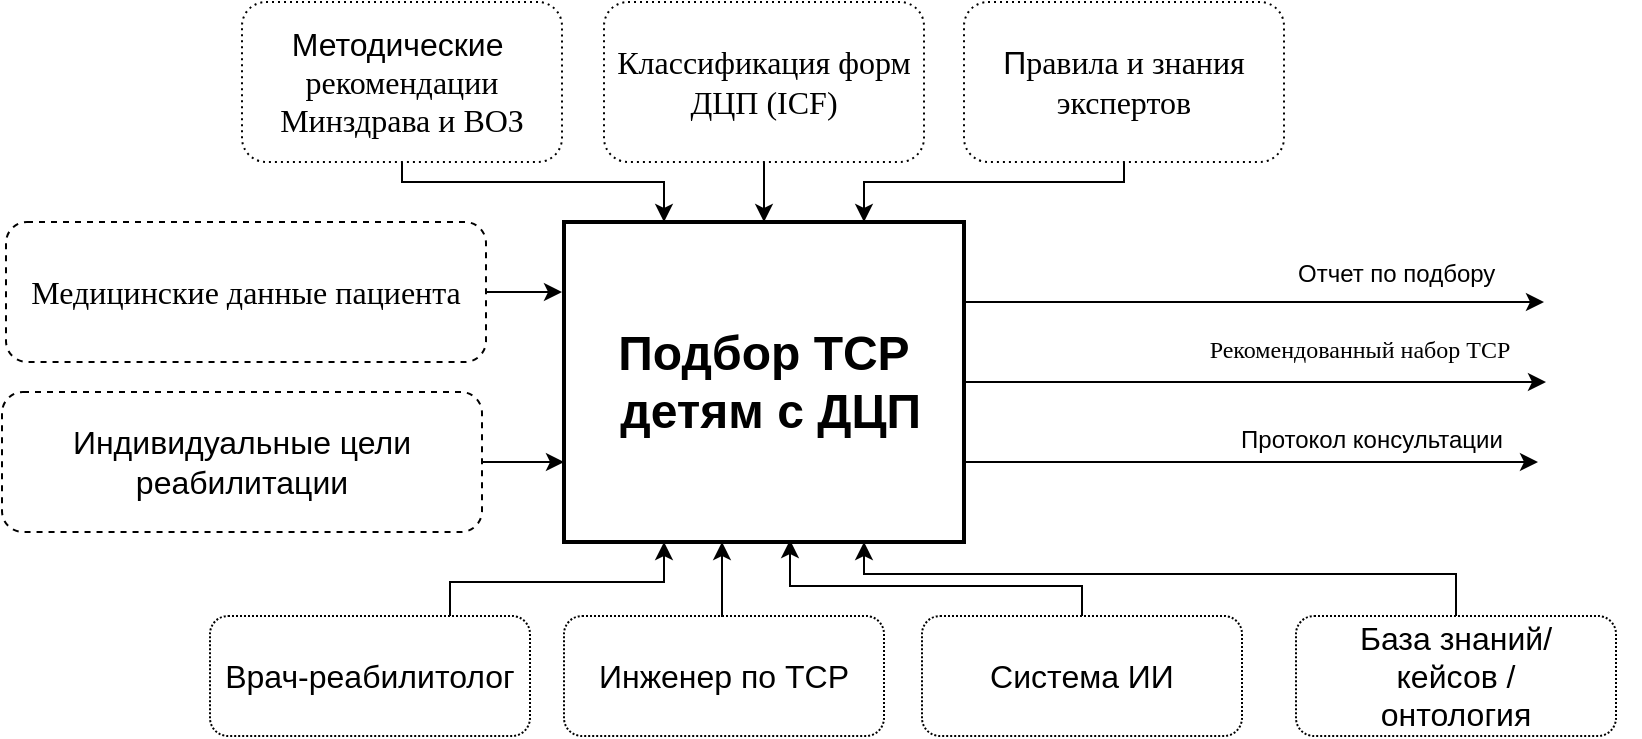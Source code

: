 <mxfile border="50" scale="3" compressed="false" locked="false" version="27.1.3">
  <diagram name="Blank" id="YmL12bMKpDGza6XwsDPr">
    <mxGraphModel dx="931" dy="571" grid="0" gridSize="10" guides="1" tooltips="1" connect="1" arrows="1" fold="1" page="0" pageScale="1" pageWidth="827" pageHeight="1169" background="none" math="1" shadow="0">
      <root>
        <mxCell id="X5NqExCQtvZxIxQ7pmgY-0" />
        <mxCell id="1" parent="X5NqExCQtvZxIxQ7pmgY-0" />
        <mxCell id="iDkN2FxSkFB0QoTPlB-i-15" style="edgeStyle=orthogonalEdgeStyle;rounded=0;orthogonalLoop=1;jettySize=auto;html=1;exitX=1;exitY=0.5;exitDx=0;exitDy=0;" parent="1" source="iDkN2FxSkFB0QoTPlB-i-1" edge="1">
          <mxGeometry relative="1" as="geometry">
            <mxPoint x="306" y="269" as="targetPoint" />
          </mxGeometry>
        </mxCell>
        <mxCell id="iDkN2FxSkFB0QoTPlB-i-1" value="&lt;div style=&quot;text-align: left;&quot;&gt;&lt;font face=&quot;Times&quot;&gt;Медицинские данные&amp;nbsp;&lt;/font&gt;&lt;span style=&quot;font-family: Times; background-color: transparent; color: light-dark(rgb(0, 0, 0), rgb(255, 255, 255));&quot;&gt;пациента&lt;/span&gt;&lt;/div&gt;" style="rounded=1;whiteSpace=wrap;html=1;fontSize=16;dashed=1;glass=0;" parent="1" vertex="1">
          <mxGeometry x="28" y="234" width="240" height="70" as="geometry" />
        </mxCell>
        <mxCell id="iDkN2FxSkFB0QoTPlB-i-19" style="edgeStyle=orthogonalEdgeStyle;rounded=0;orthogonalLoop=1;jettySize=auto;html=1;exitX=1;exitY=0.5;exitDx=0;exitDy=0;entryX=0;entryY=0.75;entryDx=0;entryDy=0;" parent="1" source="iDkN2FxSkFB0QoTPlB-i-6" target="iDkN2FxSkFB0QoTPlB-i-10" edge="1">
          <mxGeometry relative="1" as="geometry" />
        </mxCell>
        <mxCell id="iDkN2FxSkFB0QoTPlB-i-6" value="Индивидуальные цели реабилитации" style="rounded=1;whiteSpace=wrap;html=1;fontSize=16;dashed=1;" parent="1" vertex="1">
          <mxGeometry x="26" y="319" width="240" height="70" as="geometry" />
        </mxCell>
        <mxCell id="yS_BppXNrRtbRSFfcM85-10" style="edgeStyle=orthogonalEdgeStyle;rounded=0;orthogonalLoop=1;jettySize=auto;html=1;exitX=1;exitY=0.25;exitDx=0;exitDy=0;" edge="1" parent="1" source="iDkN2FxSkFB0QoTPlB-i-10">
          <mxGeometry relative="1" as="geometry">
            <mxPoint x="797" y="274" as="targetPoint" />
          </mxGeometry>
        </mxCell>
        <mxCell id="yS_BppXNrRtbRSFfcM85-15" style="edgeStyle=orthogonalEdgeStyle;rounded=0;orthogonalLoop=1;jettySize=auto;html=1;exitX=1;exitY=0.5;exitDx=0;exitDy=0;" edge="1" parent="1" source="iDkN2FxSkFB0QoTPlB-i-10">
          <mxGeometry relative="1" as="geometry">
            <mxPoint x="798" y="314" as="targetPoint" />
          </mxGeometry>
        </mxCell>
        <mxCell id="yS_BppXNrRtbRSFfcM85-16" style="edgeStyle=orthogonalEdgeStyle;rounded=0;orthogonalLoop=1;jettySize=auto;html=1;exitX=1;exitY=0.75;exitDx=0;exitDy=0;" edge="1" parent="1" source="iDkN2FxSkFB0QoTPlB-i-10">
          <mxGeometry relative="1" as="geometry">
            <mxPoint x="794" y="354" as="targetPoint" />
          </mxGeometry>
        </mxCell>
        <mxCell id="iDkN2FxSkFB0QoTPlB-i-10" value="Подбор ТСР&lt;div&gt;&amp;nbsp;детям с ДЦП&lt;/div&gt;" style="rounded=0;whiteSpace=wrap;html=1;fontSize=24;fontStyle=1;strokeWidth=2;" parent="1" vertex="1">
          <mxGeometry x="307" y="234" width="200" height="160" as="geometry" />
        </mxCell>
        <mxCell id="iDkN2FxSkFB0QoTPlB-i-35" style="edgeStyle=orthogonalEdgeStyle;rounded=0;orthogonalLoop=1;jettySize=auto;html=1;exitX=0.5;exitY=1;exitDx=0;exitDy=0;entryX=0.25;entryY=0;entryDx=0;entryDy=0;" parent="1" source="iDkN2FxSkFB0QoTPlB-i-23" target="iDkN2FxSkFB0QoTPlB-i-10" edge="1">
          <mxGeometry relative="1" as="geometry">
            <Array as="points">
              <mxPoint x="226" y="214" />
              <mxPoint x="357" y="214" />
            </Array>
          </mxGeometry>
        </mxCell>
        <mxCell id="iDkN2FxSkFB0QoTPlB-i-23" value="Методические&amp;nbsp;&lt;div&gt;&lt;span style=&quot;font-family: Times; text-align: start; background-color: transparent; color: light-dark(rgb(0, 0, 0), rgb(255, 255, 255));&quot;&gt;рекомендации Минздрава и ВОЗ&lt;/span&gt;&lt;/div&gt;" style="rounded=1;whiteSpace=wrap;html=1;fontSize=16;dashed=1;dashPattern=1 2;" parent="1" vertex="1">
          <mxGeometry x="146" y="124" width="160" height="80" as="geometry" />
        </mxCell>
        <mxCell id="iDkN2FxSkFB0QoTPlB-i-33" style="edgeStyle=orthogonalEdgeStyle;rounded=0;orthogonalLoop=1;jettySize=auto;html=1;exitX=0.5;exitY=1;exitDx=0;exitDy=0;entryX=0.5;entryY=0;entryDx=0;entryDy=0;" parent="1" source="iDkN2FxSkFB0QoTPlB-i-24" target="iDkN2FxSkFB0QoTPlB-i-10" edge="1">
          <mxGeometry relative="1" as="geometry" />
        </mxCell>
        <mxCell id="iDkN2FxSkFB0QoTPlB-i-24" value="&lt;span style=&quot;font-family: Times; text-align: start; background-color: transparent; color: light-dark(rgb(0, 0, 0), rgb(255, 255, 255));&quot;&gt;Классификация форм ДЦП (ICF)&lt;/span&gt;" style="rounded=1;whiteSpace=wrap;html=1;fontSize=16;dashed=1;dashPattern=1 2;" parent="1" vertex="1">
          <mxGeometry x="327" y="124" width="160" height="80" as="geometry" />
        </mxCell>
        <mxCell id="yS_BppXNrRtbRSFfcM85-7" style="edgeStyle=orthogonalEdgeStyle;rounded=0;orthogonalLoop=1;jettySize=auto;html=1;exitX=0.75;exitY=0;exitDx=0;exitDy=0;entryX=0.25;entryY=1;entryDx=0;entryDy=0;" edge="1" parent="1" source="iDkN2FxSkFB0QoTPlB-i-26" target="iDkN2FxSkFB0QoTPlB-i-10">
          <mxGeometry relative="1" as="geometry">
            <Array as="points">
              <mxPoint x="250" y="414" />
              <mxPoint x="357" y="414" />
            </Array>
          </mxGeometry>
        </mxCell>
        <mxCell id="iDkN2FxSkFB0QoTPlB-i-26" value="Врач-реабилитолог" style="rounded=1;whiteSpace=wrap;html=1;fontSize=16;dashed=1;dashPattern=1 1;" parent="1" vertex="1">
          <mxGeometry x="130" y="431" width="160" height="60" as="geometry" />
        </mxCell>
        <mxCell id="iDkN2FxSkFB0QoTPlB-i-27" value="Инженер по ТСР" style="rounded=1;whiteSpace=wrap;html=1;fontSize=16;dashed=1;dashPattern=1 1;" parent="1" vertex="1">
          <mxGeometry x="307" y="431" width="160" height="60" as="geometry" />
        </mxCell>
        <mxCell id="iDkN2FxSkFB0QoTPlB-i-34" style="edgeStyle=orthogonalEdgeStyle;rounded=0;orthogonalLoop=1;jettySize=auto;html=1;exitX=0.5;exitY=1;exitDx=0;exitDy=0;entryX=0.75;entryY=0;entryDx=0;entryDy=0;" parent="1" source="iDkN2FxSkFB0QoTPlB-i-25" target="iDkN2FxSkFB0QoTPlB-i-10" edge="1">
          <mxGeometry relative="1" as="geometry">
            <Array as="points">
              <mxPoint x="587" y="214" />
              <mxPoint x="457" y="214" />
            </Array>
          </mxGeometry>
        </mxCell>
        <mxCell id="iDkN2FxSkFB0QoTPlB-i-25" value="П&lt;span style=&quot;font-family: Times; text-align: start; background-color: transparent; color: light-dark(rgb(0, 0, 0), rgb(255, 255, 255));&quot;&gt;равила и знания экспертов&lt;/span&gt;" style="rounded=1;whiteSpace=wrap;html=1;fontSize=16;dashed=1;dashPattern=1 2;" parent="1" vertex="1">
          <mxGeometry x="507" y="124" width="160" height="80" as="geometry" />
        </mxCell>
        <mxCell id="yS_BppXNrRtbRSFfcM85-1" value="Система ИИ" style="rounded=1;whiteSpace=wrap;html=1;fontSize=16;dashed=1;dashPattern=1 1;" vertex="1" parent="1">
          <mxGeometry x="486" y="431" width="160" height="60" as="geometry" />
        </mxCell>
        <mxCell id="yS_BppXNrRtbRSFfcM85-9" style="edgeStyle=orthogonalEdgeStyle;rounded=0;orthogonalLoop=1;jettySize=auto;html=1;entryX=0.75;entryY=1;entryDx=0;entryDy=0;" edge="1" parent="1" source="yS_BppXNrRtbRSFfcM85-3" target="iDkN2FxSkFB0QoTPlB-i-10">
          <mxGeometry relative="1" as="geometry">
            <Array as="points">
              <mxPoint x="753" y="410" />
              <mxPoint x="457" y="410" />
            </Array>
          </mxGeometry>
        </mxCell>
        <mxCell id="yS_BppXNrRtbRSFfcM85-3" value="База знаний/&lt;div&gt;кейсов /&lt;/div&gt;&lt;div&gt;онтология&lt;/div&gt;" style="rounded=1;whiteSpace=wrap;html=1;fontSize=16;dashed=1;dashPattern=1 1;" vertex="1" parent="1">
          <mxGeometry x="673" y="431" width="160" height="60" as="geometry" />
        </mxCell>
        <mxCell id="yS_BppXNrRtbRSFfcM85-6" style="edgeStyle=orthogonalEdgeStyle;rounded=0;orthogonalLoop=1;jettySize=auto;html=1;exitX=0.5;exitY=0;exitDx=0;exitDy=0;entryX=0.395;entryY=1;entryDx=0;entryDy=0;entryPerimeter=0;" edge="1" parent="1" source="iDkN2FxSkFB0QoTPlB-i-27" target="iDkN2FxSkFB0QoTPlB-i-10">
          <mxGeometry relative="1" as="geometry" />
        </mxCell>
        <mxCell id="yS_BppXNrRtbRSFfcM85-8" style="edgeStyle=orthogonalEdgeStyle;rounded=0;orthogonalLoop=1;jettySize=auto;html=1;exitX=0.5;exitY=0;exitDx=0;exitDy=0;entryX=0.565;entryY=0.994;entryDx=0;entryDy=0;entryPerimeter=0;" edge="1" parent="1" source="yS_BppXNrRtbRSFfcM85-1" target="iDkN2FxSkFB0QoTPlB-i-10">
          <mxGeometry relative="1" as="geometry">
            <Array as="points">
              <mxPoint x="566" y="416" />
              <mxPoint x="420" y="416" />
            </Array>
          </mxGeometry>
        </mxCell>
        <mxCell id="yS_BppXNrRtbRSFfcM85-11" value="&lt;span&gt;Отчет по подбору&amp;nbsp;&lt;/span&gt;" style="text;html=1;align=center;verticalAlign=middle;whiteSpace=wrap;rounded=0;fontSize=12;" vertex="1" parent="1">
          <mxGeometry x="605" y="250" width="240" height="20" as="geometry" />
        </mxCell>
        <mxCell id="yS_BppXNrRtbRSFfcM85-17" value="&lt;span style=&quot;font-family: Times; text-align: left;&quot;&gt;Рекомендованный набор ТСР&lt;/span&gt;" style="text;html=1;align=center;verticalAlign=middle;whiteSpace=wrap;rounded=0;fontSize=12;" vertex="1" parent="1">
          <mxGeometry x="585" y="288" width="240" height="20" as="geometry" />
        </mxCell>
        <mxCell id="yS_BppXNrRtbRSFfcM85-18" value="&lt;span&gt;Протокол консультации&lt;/span&gt;" style="text;html=1;align=center;verticalAlign=middle;whiteSpace=wrap;rounded=0;fontSize=12;" vertex="1" parent="1">
          <mxGeometry x="591" y="333" width="240" height="20" as="geometry" />
        </mxCell>
      </root>
    </mxGraphModel>
  </diagram>
</mxfile>
